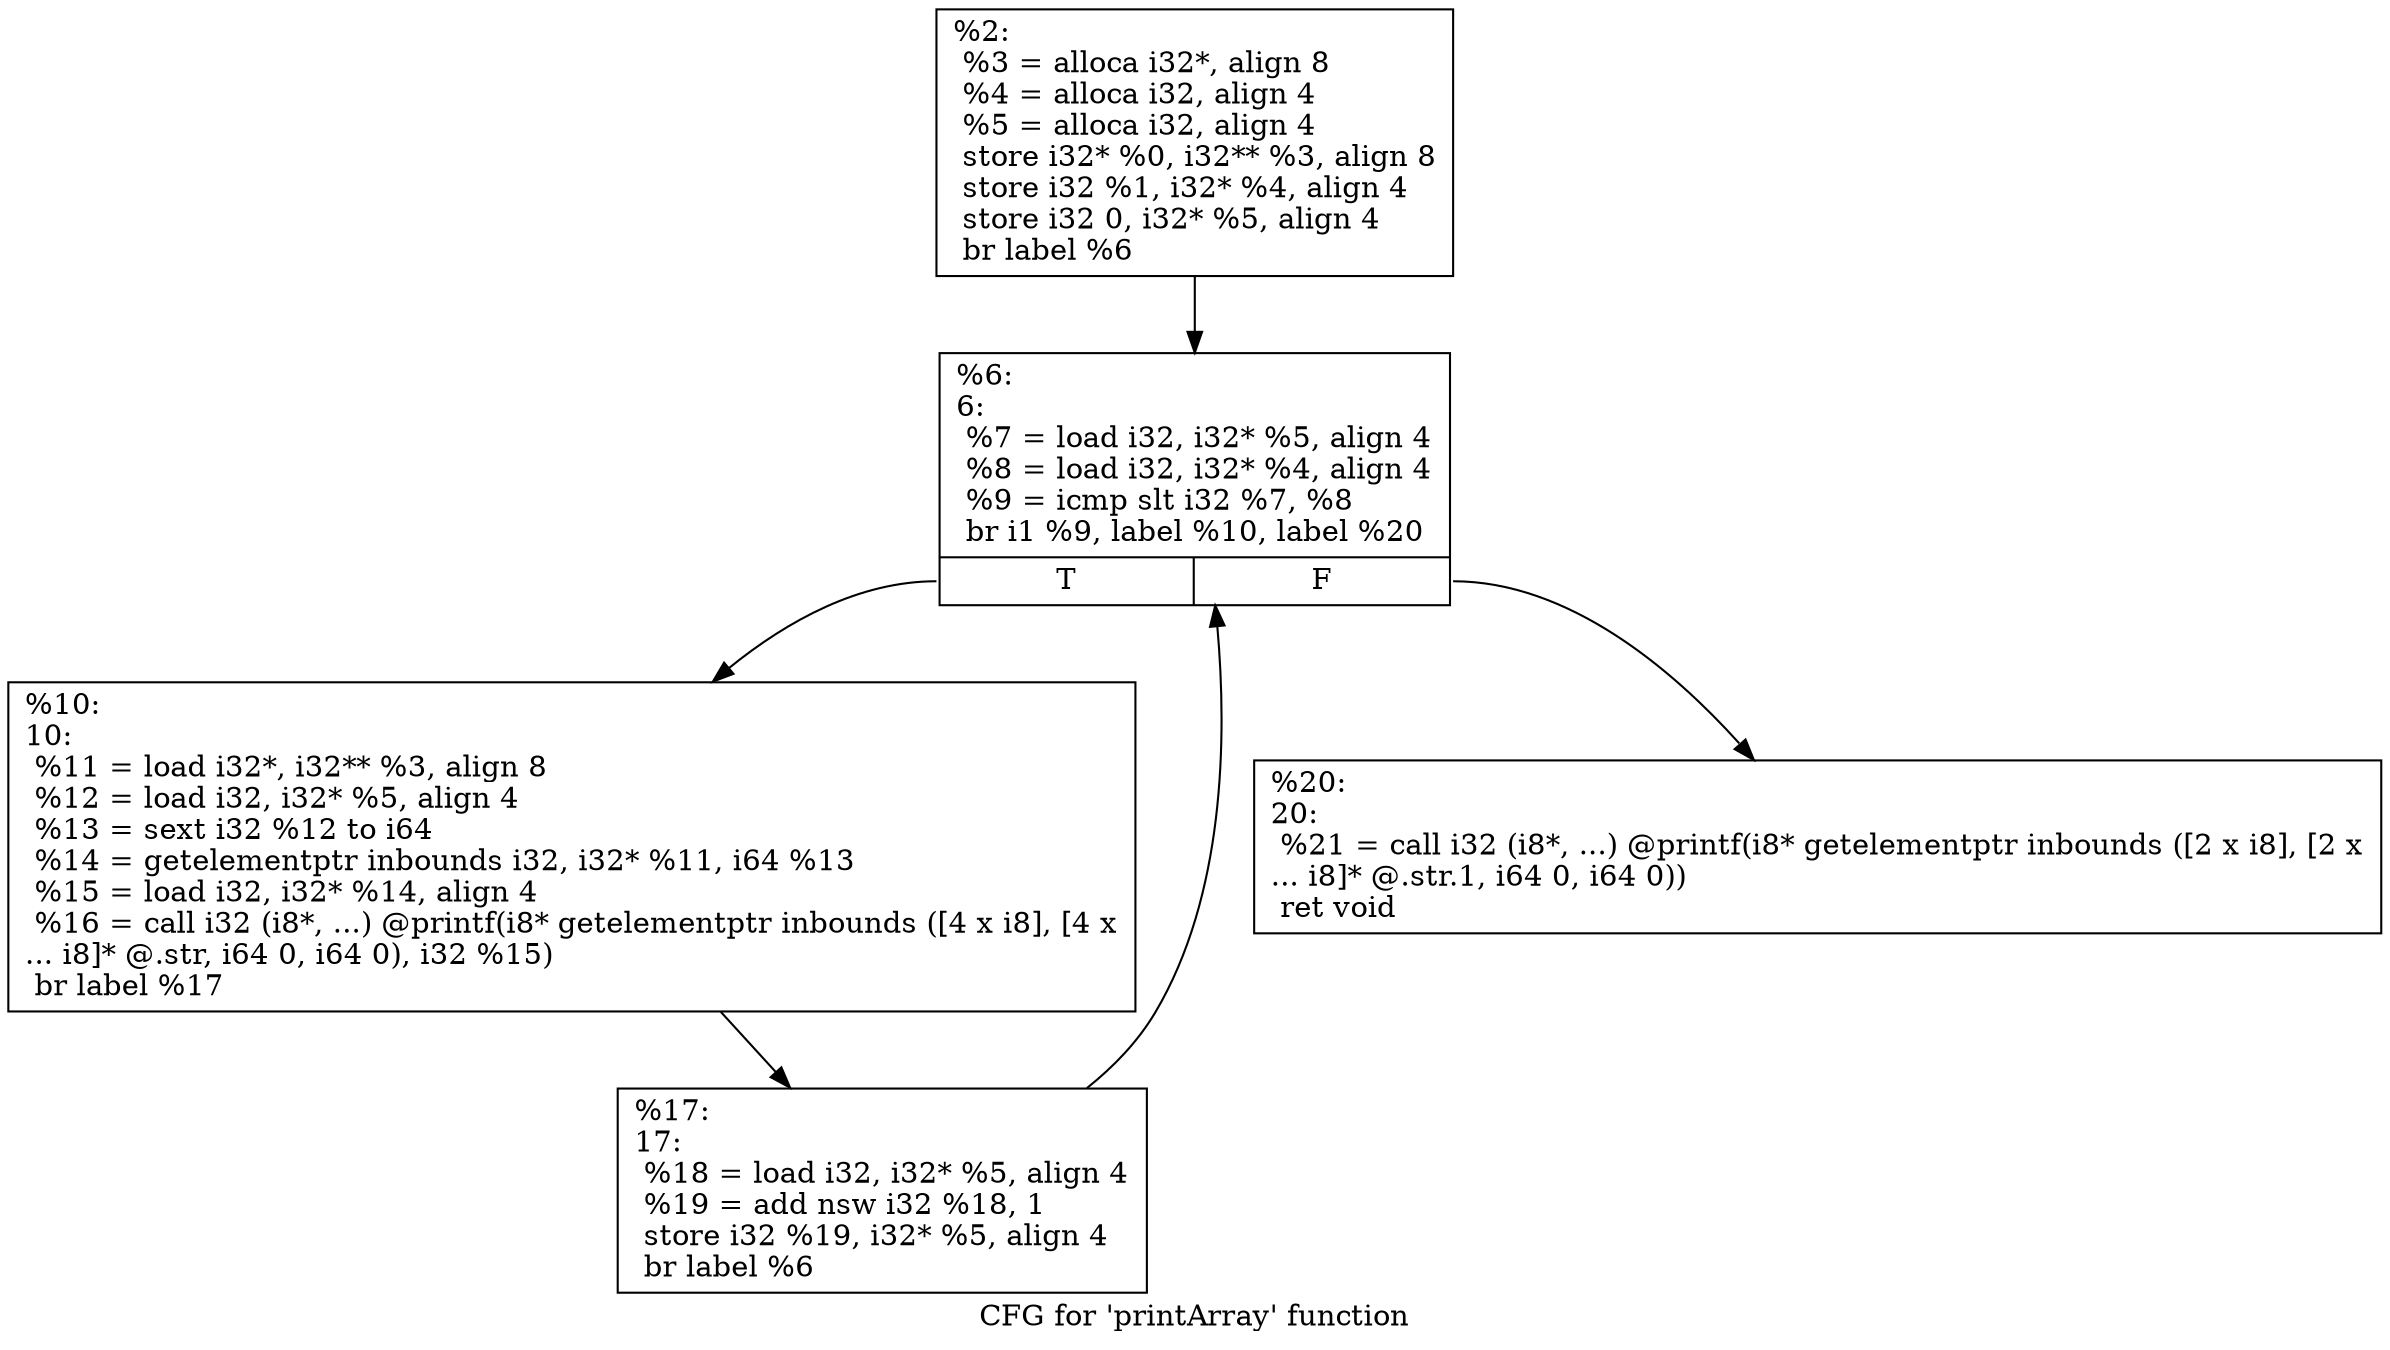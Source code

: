 digraph "CFG for 'printArray' function" {
	label="CFG for 'printArray' function";

	Node0x62e97f0 [shape=record,label="{%2:\l  %3 = alloca i32*, align 8\l  %4 = alloca i32, align 4\l  %5 = alloca i32, align 4\l  store i32* %0, i32** %3, align 8\l  store i32 %1, i32* %4, align 4\l  store i32 0, i32* %5, align 4\l  br label %6\l}"];
	Node0x62e97f0 -> Node0x62e9b60;
	Node0x62e9b60 [shape=record,label="{%6:\l6:                                                \l  %7 = load i32, i32* %5, align 4\l  %8 = load i32, i32* %4, align 4\l  %9 = icmp slt i32 %7, %8\l  br i1 %9, label %10, label %20\l|{<s0>T|<s1>F}}"];
	Node0x62e9b60:s0 -> Node0x62e9930;
	Node0x62e9b60:s1 -> Node0x62e9d40;
	Node0x62e9930 [shape=record,label="{%10:\l10:                                               \l  %11 = load i32*, i32** %3, align 8\l  %12 = load i32, i32* %5, align 4\l  %13 = sext i32 %12 to i64\l  %14 = getelementptr inbounds i32, i32* %11, i64 %13\l  %15 = load i32, i32* %14, align 4\l  %16 = call i32 (i8*, ...) @printf(i8* getelementptr inbounds ([4 x i8], [4 x\l... i8]* @.str, i64 0, i64 0), i32 %15)\l  br label %17\l}"];
	Node0x62e9930 -> Node0x62ea2b0;
	Node0x62ea2b0 [shape=record,label="{%17:\l17:                                               \l  %18 = load i32, i32* %5, align 4\l  %19 = add nsw i32 %18, 1\l  store i32 %19, i32* %5, align 4\l  br label %6\l}"];
	Node0x62ea2b0 -> Node0x62e9b60;
	Node0x62e9d40 [shape=record,label="{%20:\l20:                                               \l  %21 = call i32 (i8*, ...) @printf(i8* getelementptr inbounds ([2 x i8], [2 x\l... i8]* @.str.1, i64 0, i64 0))\l  ret void\l}"];
}
